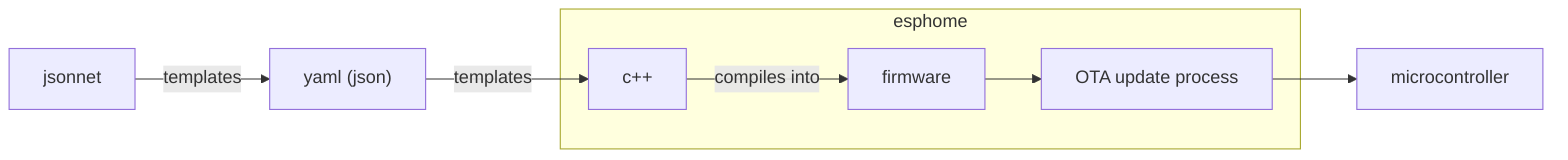 flowchart LR
    jsonnet --templates--> yaml["yaml (json)"]
    yaml --templates--> c++

    subgraph esphome
    c++ --"compiles into"--> firmware
    firmware --> ota["OTA update process"]
    end

    ota --> microcontroller
